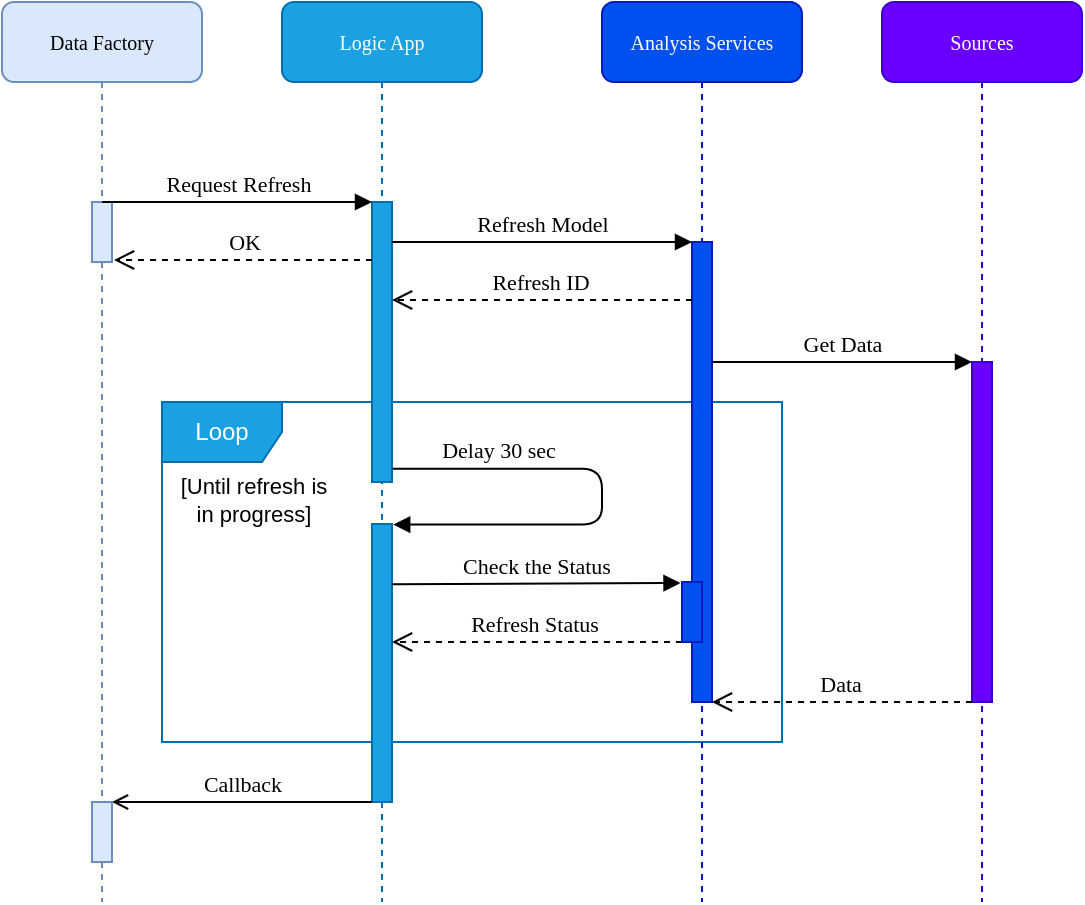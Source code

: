 <mxfile version="14.8.6" type="device"><diagram name="Page-1" id="13e1069c-82ec-6db2-03f1-153e76fe0fe0"><mxGraphModel dx="813" dy="477" grid="1" gridSize="10" guides="1" tooltips="1" connect="1" arrows="1" fold="1" page="1" pageScale="1" pageWidth="1100" pageHeight="850" background="none" math="0" shadow="0"><root><mxCell id="0"/><mxCell id="1" parent="0"/><mxCell id="AzUVUIMMS1HAHglWeSQR-10" value="Loop" style="shape=umlFrame;whiteSpace=wrap;html=1;width=60;height=30;fillColor=#1ba1e2;strokeColor=#006EAF;fontColor=#ffffff;" vertex="1" parent="1"><mxGeometry x="180" y="280" width="310" height="170" as="geometry"/></mxCell><mxCell id="7baba1c4bc27f4b0-2" value="Logic App" style="shape=umlLifeline;perimeter=lifelinePerimeter;whiteSpace=wrap;html=1;container=1;collapsible=0;recursiveResize=0;outlineConnect=0;rounded=1;shadow=0;comic=0;labelBackgroundColor=none;strokeWidth=1;fontFamily=Verdana;fontSize=10;align=center;fillColor=#1ba1e2;strokeColor=#006EAF;fontColor=#ffffff;" parent="1" vertex="1"><mxGeometry x="240" y="80" width="100" height="450" as="geometry"/></mxCell><mxCell id="7baba1c4bc27f4b0-10" value="" style="html=1;points=[];perimeter=orthogonalPerimeter;rounded=0;shadow=0;comic=0;labelBackgroundColor=none;strokeWidth=1;fontFamily=Verdana;fontSize=12;align=center;fillColor=#1ba1e2;strokeColor=#006EAF;fontColor=#ffffff;" parent="7baba1c4bc27f4b0-2" vertex="1"><mxGeometry x="45" y="100" width="10" height="140" as="geometry"/></mxCell><mxCell id="7baba1c4bc27f4b0-3" value="Analysis Services" style="shape=umlLifeline;perimeter=lifelinePerimeter;whiteSpace=wrap;html=1;container=1;collapsible=0;recursiveResize=0;outlineConnect=0;rounded=1;shadow=0;comic=0;labelBackgroundColor=none;strokeWidth=1;fontFamily=Verdana;fontSize=10;align=center;fillColor=#0050ef;strokeColor=#001DBC;fontColor=#ffffff;" parent="1" vertex="1"><mxGeometry x="400" y="80" width="100" height="450" as="geometry"/></mxCell><mxCell id="7baba1c4bc27f4b0-13" value="" style="html=1;points=[];perimeter=orthogonalPerimeter;rounded=0;shadow=0;comic=0;labelBackgroundColor=none;strokeWidth=1;fontFamily=Verdana;fontSize=12;align=center;fillColor=#0050ef;strokeColor=#001DBC;fontColor=#ffffff;" parent="7baba1c4bc27f4b0-3" vertex="1"><mxGeometry x="45" y="120" width="10" height="230" as="geometry"/></mxCell><mxCell id="7baba1c4bc27f4b0-4" value="Sources" style="shape=umlLifeline;perimeter=lifelinePerimeter;whiteSpace=wrap;html=1;container=1;collapsible=0;recursiveResize=0;outlineConnect=0;rounded=1;shadow=0;comic=0;labelBackgroundColor=none;strokeWidth=1;fontFamily=Verdana;fontSize=10;align=center;fillColor=#6a00ff;strokeColor=#3700CC;fontColor=#ffffff;" parent="1" vertex="1"><mxGeometry x="540" y="80" width="100" height="450" as="geometry"/></mxCell><mxCell id="7baba1c4bc27f4b0-8" value="Data Factory" style="shape=umlLifeline;perimeter=lifelinePerimeter;whiteSpace=wrap;html=1;container=1;collapsible=0;recursiveResize=0;outlineConnect=0;rounded=1;shadow=0;comic=0;labelBackgroundColor=none;strokeWidth=1;fontFamily=Verdana;fontSize=10;align=center;fillColor=#dae8fc;strokeColor=#6c8ebf;" parent="1" vertex="1"><mxGeometry x="100" y="80" width="100" height="450" as="geometry"/></mxCell><mxCell id="7baba1c4bc27f4b0-9" value="" style="html=1;points=[];perimeter=orthogonalPerimeter;rounded=0;shadow=0;comic=0;labelBackgroundColor=none;strokeWidth=1;fontFamily=Verdana;fontSize=12;align=center;fillColor=#dae8fc;strokeColor=#6c8ebf;" parent="7baba1c4bc27f4b0-8" vertex="1"><mxGeometry x="45" y="100" width="10" height="30" as="geometry"/></mxCell><mxCell id="7baba1c4bc27f4b0-16" value="" style="html=1;points=[];perimeter=orthogonalPerimeter;rounded=0;shadow=0;comic=0;labelBackgroundColor=none;strokeWidth=1;fontFamily=Verdana;fontSize=12;align=center;fillColor=#6a00ff;strokeColor=#3700CC;fontColor=#ffffff;" parent="1" vertex="1"><mxGeometry x="585" y="260" width="10" height="170" as="geometry"/></mxCell><mxCell id="7baba1c4bc27f4b0-17" value="Get Data" style="html=1;verticalAlign=bottom;endArrow=block;labelBackgroundColor=none;fontFamily=Verdana;fontSize=11;edgeStyle=elbowEdgeStyle;elbow=vertical;" parent="1" edge="1"><mxGeometry relative="1" as="geometry"><mxPoint x="455" y="260" as="sourcePoint"/><Array as="points"><mxPoint x="540" y="260"/><mxPoint x="460" y="240"/></Array><mxPoint x="585" y="260" as="targetPoint"/></mxGeometry></mxCell><mxCell id="7baba1c4bc27f4b0-11" value="Request Refresh" style="html=1;verticalAlign=bottom;endArrow=block;entryX=0;entryY=0;labelBackgroundColor=none;fontFamily=Verdana;fontSize=11;edgeStyle=elbowEdgeStyle;elbow=vertical;" parent="1" source="7baba1c4bc27f4b0-8" target="7baba1c4bc27f4b0-10" edge="1"><mxGeometry relative="1" as="geometry"><mxPoint x="220" y="190" as="sourcePoint"/></mxGeometry></mxCell><mxCell id="7baba1c4bc27f4b0-14" value="Refresh Model" style="html=1;verticalAlign=bottom;endArrow=block;entryX=0;entryY=0;labelBackgroundColor=none;fontFamily=Verdana;fontSize=11;edgeStyle=elbowEdgeStyle;elbow=vertical;" parent="1" source="7baba1c4bc27f4b0-10" target="7baba1c4bc27f4b0-13" edge="1"><mxGeometry relative="1" as="geometry"><mxPoint x="370" y="200" as="sourcePoint"/></mxGeometry></mxCell><mxCell id="AzUVUIMMS1HAHglWeSQR-1" value="OK" style="html=1;verticalAlign=bottom;endArrow=open;dashed=1;endSize=8;labelBackgroundColor=none;fontFamily=Verdana;fontSize=11;edgeStyle=elbowEdgeStyle;elbow=vertical;" edge="1" parent="1"><mxGeometry relative="1" as="geometry"><mxPoint x="156" y="209" as="targetPoint"/><Array as="points"><mxPoint x="220" y="209"/><mxPoint x="570" y="600"/></Array><mxPoint x="285" y="209" as="sourcePoint"/></mxGeometry></mxCell><mxCell id="AzUVUIMMS1HAHglWeSQR-2" value="" style="html=1;points=[];perimeter=orthogonalPerimeter;rounded=0;shadow=0;comic=0;labelBackgroundColor=none;strokeWidth=1;fontFamily=Verdana;fontSize=12;align=center;fillColor=#1ba1e2;strokeColor=#006EAF;fontColor=#ffffff;" vertex="1" parent="1"><mxGeometry x="285" y="341" width="10" height="139" as="geometry"/></mxCell><mxCell id="AzUVUIMMS1HAHglWeSQR-3" value="Delay 30 sec" style="html=1;verticalAlign=bottom;endArrow=block;labelBackgroundColor=none;fontFamily=Verdana;fontSize=11;edgeStyle=elbowEdgeStyle;elbow=vertical;exitX=1.028;exitY=0.953;exitDx=0;exitDy=0;exitPerimeter=0;entryX=1.058;entryY=0.002;entryDx=0;entryDy=0;entryPerimeter=0;" edge="1" parent="1" source="7baba1c4bc27f4b0-10" target="AzUVUIMMS1HAHglWeSQR-2"><mxGeometry x="-0.552" relative="1" as="geometry"><mxPoint x="300" y="220" as="sourcePoint"/><mxPoint x="310" y="273" as="targetPoint"/><Array as="points"><mxPoint x="400" y="280"/></Array><mxPoint as="offset"/></mxGeometry></mxCell><mxCell id="AzUVUIMMS1HAHglWeSQR-4" value="Refresh ID" style="html=1;verticalAlign=bottom;endArrow=open;dashed=1;endSize=8;labelBackgroundColor=none;fontFamily=Verdana;fontSize=11;edgeStyle=elbowEdgeStyle;elbow=vertical;entryX=1.003;entryY=0.516;entryDx=0;entryDy=0;entryPerimeter=0;" edge="1" parent="1"><mxGeometry x="0.016" relative="1" as="geometry"><mxPoint x="295.03" y="229.44" as="targetPoint"/><Array as="points"><mxPoint x="370" y="229"/><mxPoint x="390" y="220"/><mxPoint x="350" y="220"/><mxPoint x="230" y="222"/><mxPoint x="580" y="613"/></Array><mxPoint x="445" y="229" as="sourcePoint"/><mxPoint as="offset"/></mxGeometry></mxCell><mxCell id="AzUVUIMMS1HAHglWeSQR-7" value="Check the Status" style="html=1;verticalAlign=bottom;endArrow=block;labelBackgroundColor=none;fontFamily=Verdana;fontSize=11;edgeStyle=elbowEdgeStyle;elbow=vertical;entryX=-0.074;entryY=0.006;entryDx=0;entryDy=0;entryPerimeter=0;" edge="1" parent="1" target="AzUVUIMMS1HAHglWeSQR-13"><mxGeometry relative="1" as="geometry"><mxPoint x="295" y="371.143" as="sourcePoint"/><mxPoint x="438" y="370" as="targetPoint"/></mxGeometry></mxCell><mxCell id="AzUVUIMMS1HAHglWeSQR-8" value="Refresh Status" style="html=1;verticalAlign=bottom;endArrow=open;dashed=1;endSize=8;labelBackgroundColor=none;fontFamily=Verdana;fontSize=11;edgeStyle=elbowEdgeStyle;elbow=vertical;entryX=1.003;entryY=0.516;entryDx=0;entryDy=0;entryPerimeter=0;" edge="1" parent="1"><mxGeometry x="0.016" relative="1" as="geometry"><mxPoint x="295.03" y="400.44" as="targetPoint"/><Array as="points"><mxPoint x="370" y="400"/><mxPoint x="390" y="391"/><mxPoint x="350" y="391"/><mxPoint x="230" y="393"/><mxPoint x="580" y="784"/></Array><mxPoint x="440" y="400" as="sourcePoint"/><mxPoint as="offset"/></mxGeometry></mxCell><mxCell id="AzUVUIMMS1HAHglWeSQR-9" value="Data" style="html=1;verticalAlign=bottom;endArrow=open;dashed=1;endSize=8;labelBackgroundColor=none;fontFamily=Verdana;fontSize=11;edgeStyle=elbowEdgeStyle;elbow=vertical;" edge="1" parent="1"><mxGeometry x="0.016" relative="1" as="geometry"><mxPoint x="455" y="430" as="targetPoint"/><Array as="points"><mxPoint x="519" y="430"/><mxPoint x="359" y="390"/><mxPoint x="239" y="392"/><mxPoint x="589" y="783"/></Array><mxPoint x="585" y="430" as="sourcePoint"/><mxPoint as="offset"/></mxGeometry></mxCell><mxCell id="AzUVUIMMS1HAHglWeSQR-11" value="Callback" style="html=1;verticalAlign=bottom;endArrow=open;labelBackgroundColor=none;fontFamily=Verdana;fontSize=11;edgeStyle=elbowEdgeStyle;elbow=vertical;entryX=1;entryY=0.005;entryDx=0;entryDy=0;entryPerimeter=0;endFill=0;" edge="1" parent="1" target="AzUVUIMMS1HAHglWeSQR-12"><mxGeometry relative="1" as="geometry"><mxPoint x="285" y="480" as="sourcePoint"/><mxPoint x="435" y="500" as="targetPoint"/><Array as="points"><mxPoint x="280" y="480"/><mxPoint x="270" y="490"/><mxPoint x="250" y="480"/></Array></mxGeometry></mxCell><mxCell id="AzUVUIMMS1HAHglWeSQR-12" value="" style="html=1;points=[];perimeter=orthogonalPerimeter;rounded=0;shadow=0;comic=0;labelBackgroundColor=none;strokeWidth=1;fontFamily=Verdana;fontSize=12;align=center;fillColor=#dae8fc;strokeColor=#6c8ebf;" vertex="1" parent="1"><mxGeometry x="145" y="480" width="10" height="30" as="geometry"/></mxCell><mxCell id="AzUVUIMMS1HAHglWeSQR-13" value="" style="html=1;points=[];perimeter=orthogonalPerimeter;rounded=0;shadow=0;comic=0;labelBackgroundColor=none;strokeWidth=1;fontFamily=Verdana;fontSize=12;align=center;fillColor=#0050ef;strokeColor=#001DBC;fontColor=#ffffff;" vertex="1" parent="1"><mxGeometry x="440" y="370" width="10" height="30" as="geometry"/></mxCell><mxCell id="AzUVUIMMS1HAHglWeSQR-17" value="[Until refresh is in progress]" style="text;html=1;strokeColor=none;fillColor=none;align=center;verticalAlign=middle;whiteSpace=wrap;rounded=0;fontSize=11;" vertex="1" parent="1"><mxGeometry x="186" y="314" width="80" height="30" as="geometry"/></mxCell></root></mxGraphModel></diagram></mxfile>